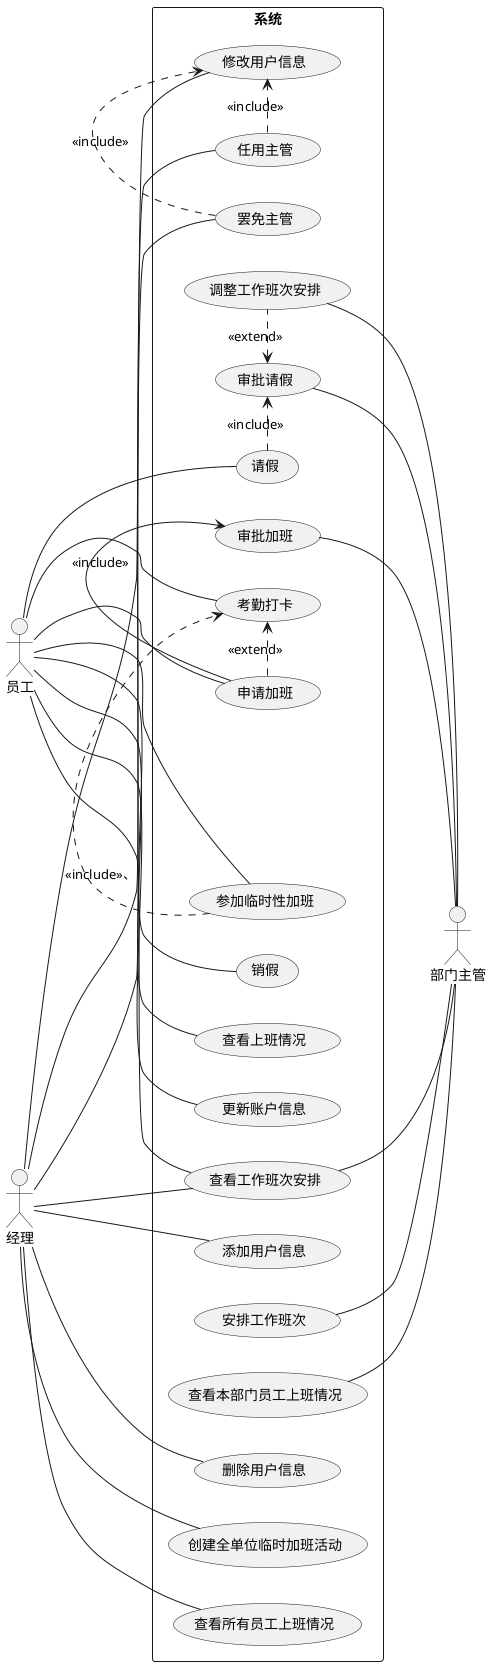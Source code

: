 @startuml

' 用例图代码

left to right direction
actor 员工
actor 经理
actor 部门主管

rectangle 系统 {
    ' 经理
    经理 -- (添加用户信息)
    经理 -- (删除用户信息)
    经理 -- (修改用户信息)
    经理 -- (任用主管) 
    (任用主管) .> (修改用户信息) : <<include>>
    经理 -- (罢免主管)
    (罢免主管) .> (修改用户信息) : <<include>>
    经理 -- (查看工作班次安排)
    经理 -- (创建全单位临时加班活动)
    经理 -- (查看所有员工上班情况)
    
    ' 部门主管
    (安排工作班次) -- 部门主管
    (查看工作班次安排) -- 部门主管
    (调整工作班次安排) -- 部门主管
    (审批请假) -- 部门主管
    (审批请假) <. (调整工作班次安排) : <<extend>>
    (审批加班) -- 部门主管
    (查看本部门员工上班情况) -- 部门主管

    ' 员工
    员工 -- (查看工作班次安排)
    员工 -- (请假)
    (请假) .> (审批请假) : <<include>>
    员工 -- (销假)
    员工 -- (考勤打卡)
    员工 -- (申请加班)
    (申请加班) -> (审批加班) : <<include>>
    (申请加班) .> (考勤打卡) : <<extend>>
    员工 -- (查看上班情况)
    员工 -- (更新账户信息)
    员工 -- (参加临时性加班)
    (参加临时性加班) .> (考勤打卡) : <<include>>、
}

@enduml